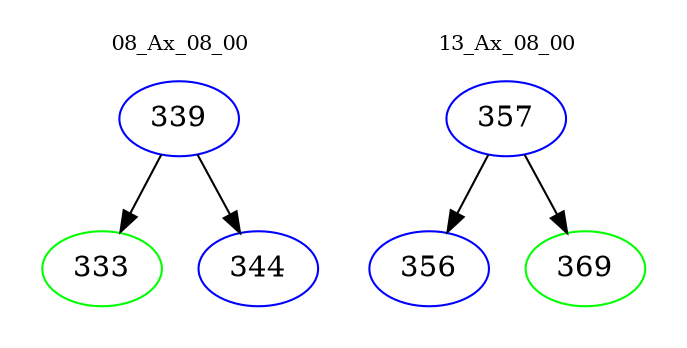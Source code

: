 digraph{
subgraph cluster_0 {
color = white
label = "08_Ax_08_00";
fontsize=10;
T0_339 [label="339", color="blue"]
T0_339 -> T0_333 [color="black"]
T0_333 [label="333", color="green"]
T0_339 -> T0_344 [color="black"]
T0_344 [label="344", color="blue"]
}
subgraph cluster_1 {
color = white
label = "13_Ax_08_00";
fontsize=10;
T1_357 [label="357", color="blue"]
T1_357 -> T1_356 [color="black"]
T1_356 [label="356", color="blue"]
T1_357 -> T1_369 [color="black"]
T1_369 [label="369", color="green"]
}
}
